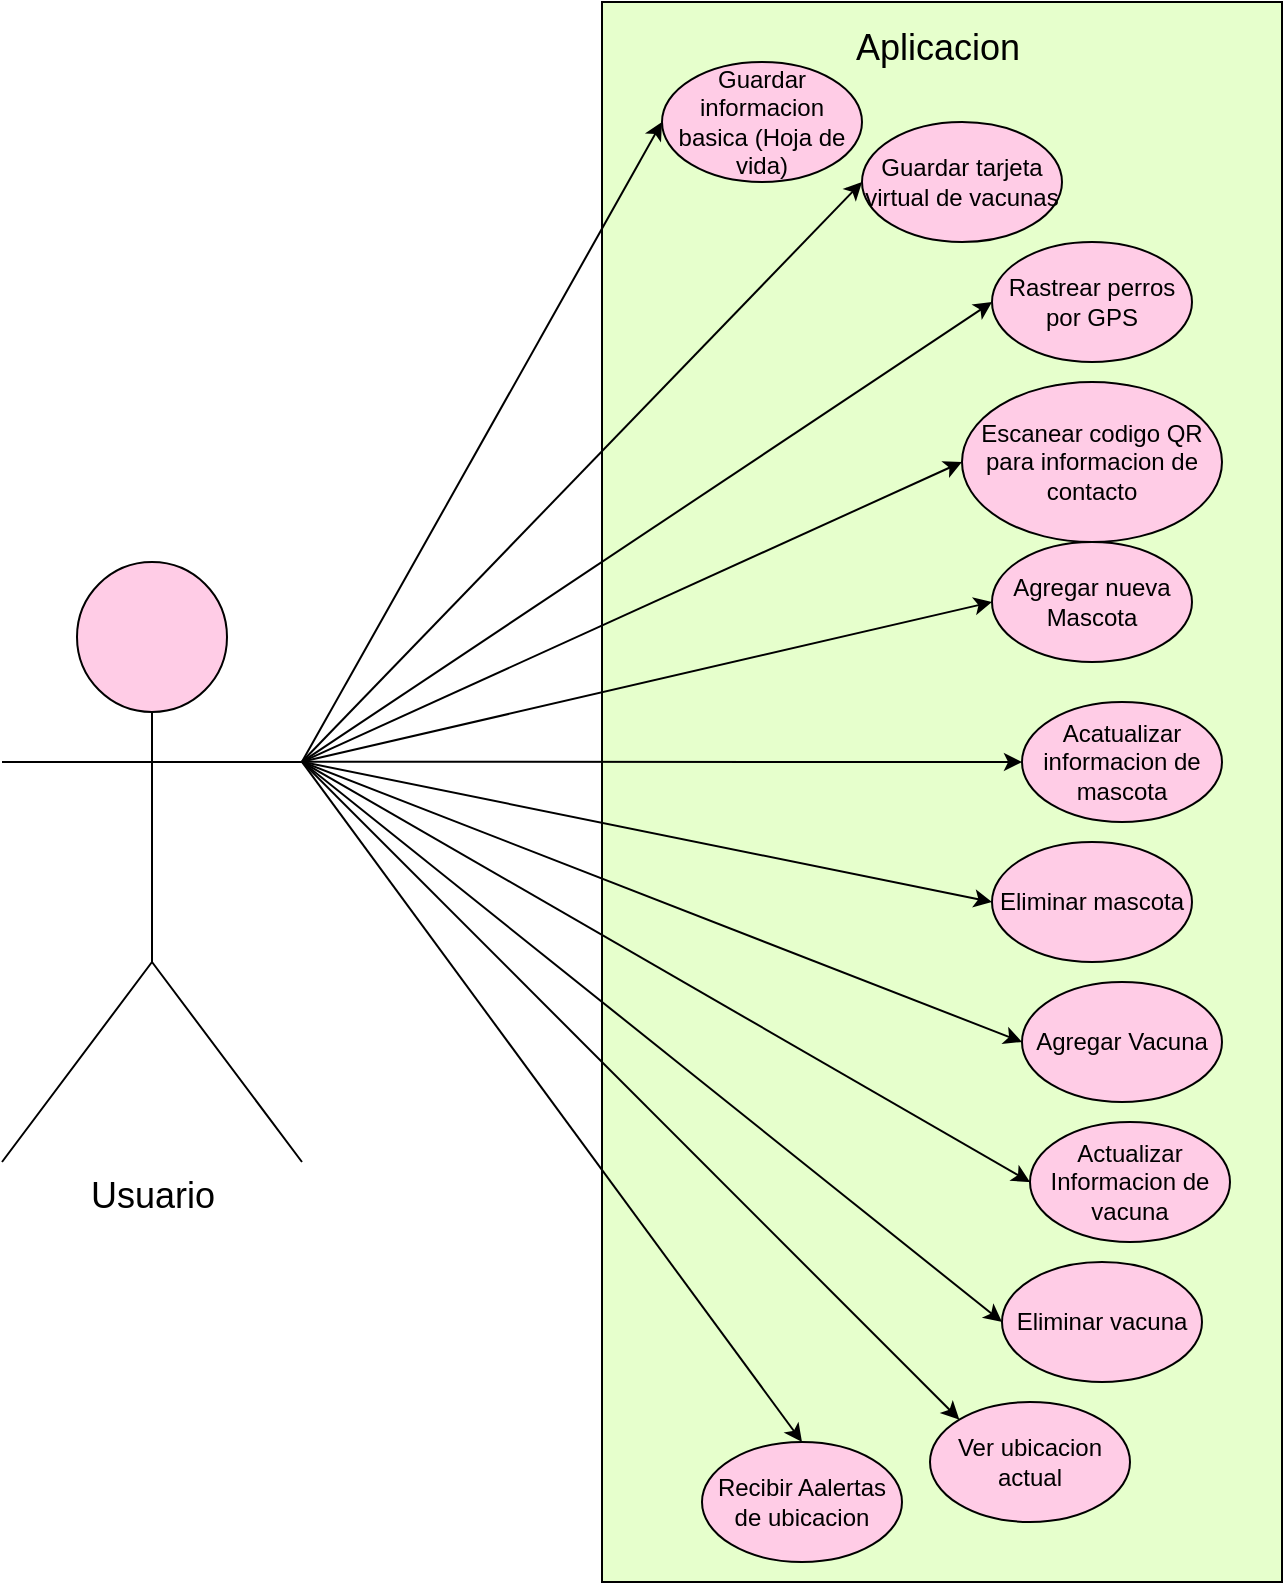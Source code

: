 <mxfile version="24.7.6">
  <diagram name="Página-1" id="pXVFM5n6c6G0jfJ4PCCN">
    <mxGraphModel dx="2239" dy="1747" grid="1" gridSize="10" guides="1" tooltips="1" connect="1" arrows="1" fold="1" page="1" pageScale="1" pageWidth="827" pageHeight="1169" math="0" shadow="0">
      <root>
        <mxCell id="0" />
        <mxCell id="1" parent="0" />
        <mxCell id="jH6iQox9prqGAPSt_MAr-1" value="&lt;font style=&quot;font-size: 18px;&quot;&gt;Usuario&lt;/font&gt;" style="shape=umlActor;verticalLabelPosition=bottom;verticalAlign=top;html=1;outlineConnect=0;fillColor=#FFCCE6;" vertex="1" parent="1">
          <mxGeometry x="-100" y="-210" width="150" height="300" as="geometry" />
        </mxCell>
        <mxCell id="jH6iQox9prqGAPSt_MAr-18" value="" style="rounded=0;whiteSpace=wrap;html=1;fillColor=#E6FFCC;" vertex="1" parent="1">
          <mxGeometry x="200" y="-490" width="340" height="790" as="geometry" />
        </mxCell>
        <mxCell id="jH6iQox9prqGAPSt_MAr-2" value="Agregar nueva Mascota" style="ellipse;whiteSpace=wrap;html=1;fillColor=#FFCCE6;" vertex="1" parent="1">
          <mxGeometry x="395" y="-220" width="100" height="60" as="geometry" />
        </mxCell>
        <mxCell id="jH6iQox9prqGAPSt_MAr-3" value="Guardar informacion basica (Hoja de vida)" style="ellipse;whiteSpace=wrap;html=1;fillColor=#FFCCE6;" vertex="1" parent="1">
          <mxGeometry x="230" y="-460" width="100" height="60" as="geometry" />
        </mxCell>
        <mxCell id="jH6iQox9prqGAPSt_MAr-4" value="Rastrear perros por GPS" style="ellipse;whiteSpace=wrap;html=1;fillColor=#FFCCE6;" vertex="1" parent="1">
          <mxGeometry x="395" y="-370" width="100" height="60" as="geometry" />
        </mxCell>
        <mxCell id="jH6iQox9prqGAPSt_MAr-5" value="Eliminar mascota" style="ellipse;whiteSpace=wrap;html=1;fillColor=#FFCCE6;" vertex="1" parent="1">
          <mxGeometry x="395" y="-70" width="100" height="60" as="geometry" />
        </mxCell>
        <mxCell id="jH6iQox9prqGAPSt_MAr-6" value="Acatualizar informacion de mascota" style="ellipse;whiteSpace=wrap;html=1;fillColor=#FFCCE6;" vertex="1" parent="1">
          <mxGeometry x="410" y="-140" width="100" height="60" as="geometry" />
        </mxCell>
        <mxCell id="jH6iQox9prqGAPSt_MAr-7" value="Guardar tarjeta virtual de vacunas" style="ellipse;whiteSpace=wrap;html=1;fillColor=#FFCCE6;" vertex="1" parent="1">
          <mxGeometry x="330" y="-430" width="100" height="60" as="geometry" />
        </mxCell>
        <mxCell id="jH6iQox9prqGAPSt_MAr-8" value="Agregar Vacuna" style="ellipse;whiteSpace=wrap;html=1;fillColor=#FFCCE6;" vertex="1" parent="1">
          <mxGeometry x="410" width="100" height="60" as="geometry" />
        </mxCell>
        <mxCell id="jH6iQox9prqGAPSt_MAr-9" value="Actualizar Informacion de vacuna" style="ellipse;whiteSpace=wrap;html=1;fillColor=#FFCCE6;" vertex="1" parent="1">
          <mxGeometry x="414" y="70" width="100" height="60" as="geometry" />
        </mxCell>
        <mxCell id="jH6iQox9prqGAPSt_MAr-10" value="Eliminar vacuna" style="ellipse;whiteSpace=wrap;html=1;fillColor=#FFCCE6;" vertex="1" parent="1">
          <mxGeometry x="400" y="140" width="100" height="60" as="geometry" />
        </mxCell>
        <mxCell id="jH6iQox9prqGAPSt_MAr-11" value="Ver ubicacion actual" style="ellipse;whiteSpace=wrap;html=1;fillColor=#FFCCE6;" vertex="1" parent="1">
          <mxGeometry x="364" y="210" width="100" height="60" as="geometry" />
        </mxCell>
        <mxCell id="jH6iQox9prqGAPSt_MAr-12" value="Recibir Aalertas de ubicacion" style="ellipse;whiteSpace=wrap;html=1;fillColor=#FFCCE6;" vertex="1" parent="1">
          <mxGeometry x="250" y="230" width="100" height="60" as="geometry" />
        </mxCell>
        <mxCell id="jH6iQox9prqGAPSt_MAr-13" value="Escanear codigo QR para informacion de contacto" style="ellipse;whiteSpace=wrap;html=1;fillColor=#FFCCE6;" vertex="1" parent="1">
          <mxGeometry x="380" y="-300" width="130" height="80" as="geometry" />
        </mxCell>
        <mxCell id="jH6iQox9prqGAPSt_MAr-21" value="" style="endArrow=classic;html=1;rounded=0;exitX=1;exitY=0.333;exitDx=0;exitDy=0;exitPerimeter=0;entryX=0;entryY=0.5;entryDx=0;entryDy=0;fillColor=#660033;" edge="1" parent="1" source="jH6iQox9prqGAPSt_MAr-1" target="jH6iQox9prqGAPSt_MAr-3">
          <mxGeometry width="50" height="50" relative="1" as="geometry">
            <mxPoint x="380" y="70" as="sourcePoint" />
            <mxPoint x="430" y="20" as="targetPoint" />
          </mxGeometry>
        </mxCell>
        <mxCell id="jH6iQox9prqGAPSt_MAr-22" value="" style="endArrow=classic;html=1;rounded=0;exitX=1;exitY=0.333;exitDx=0;exitDy=0;exitPerimeter=0;entryX=0;entryY=0.5;entryDx=0;entryDy=0;fillColor=#660033;" edge="1" parent="1" source="jH6iQox9prqGAPSt_MAr-1" target="jH6iQox9prqGAPSt_MAr-7">
          <mxGeometry width="50" height="50" relative="1" as="geometry">
            <mxPoint x="80" y="-120" as="sourcePoint" />
            <mxPoint x="240" y="-420" as="targetPoint" />
          </mxGeometry>
        </mxCell>
        <mxCell id="jH6iQox9prqGAPSt_MAr-23" value="" style="endArrow=classic;html=1;rounded=0;exitX=1;exitY=0.333;exitDx=0;exitDy=0;exitPerimeter=0;entryX=0;entryY=0.5;entryDx=0;entryDy=0;fillColor=#660033;" edge="1" parent="1" source="jH6iQox9prqGAPSt_MAr-1" target="jH6iQox9prqGAPSt_MAr-4">
          <mxGeometry width="50" height="50" relative="1" as="geometry">
            <mxPoint x="90" y="-110" as="sourcePoint" />
            <mxPoint x="250" y="-410" as="targetPoint" />
          </mxGeometry>
        </mxCell>
        <mxCell id="jH6iQox9prqGAPSt_MAr-24" value="" style="endArrow=classic;html=1;rounded=0;exitX=1;exitY=0.333;exitDx=0;exitDy=0;exitPerimeter=0;entryX=0;entryY=0.5;entryDx=0;entryDy=0;fillColor=#660033;" edge="1" parent="1" source="jH6iQox9prqGAPSt_MAr-1" target="jH6iQox9prqGAPSt_MAr-13">
          <mxGeometry width="50" height="50" relative="1" as="geometry">
            <mxPoint x="100" y="-100" as="sourcePoint" />
            <mxPoint x="260" y="-400" as="targetPoint" />
          </mxGeometry>
        </mxCell>
        <mxCell id="jH6iQox9prqGAPSt_MAr-25" value="" style="endArrow=classic;html=1;rounded=0;exitX=1;exitY=0.333;exitDx=0;exitDy=0;exitPerimeter=0;entryX=0;entryY=0.5;entryDx=0;entryDy=0;fillColor=#660033;" edge="1" parent="1" source="jH6iQox9prqGAPSt_MAr-1" target="jH6iQox9prqGAPSt_MAr-2">
          <mxGeometry width="50" height="50" relative="1" as="geometry">
            <mxPoint x="110" y="-90" as="sourcePoint" />
            <mxPoint x="270" y="-390" as="targetPoint" />
          </mxGeometry>
        </mxCell>
        <mxCell id="jH6iQox9prqGAPSt_MAr-26" value="" style="endArrow=classic;html=1;rounded=0;exitX=1;exitY=0.333;exitDx=0;exitDy=0;exitPerimeter=0;entryX=0;entryY=0.5;entryDx=0;entryDy=0;fillColor=#660033;" edge="1" parent="1" source="jH6iQox9prqGAPSt_MAr-1" target="jH6iQox9prqGAPSt_MAr-6">
          <mxGeometry width="50" height="50" relative="1" as="geometry">
            <mxPoint x="120" y="-80" as="sourcePoint" />
            <mxPoint x="280" y="-380" as="targetPoint" />
          </mxGeometry>
        </mxCell>
        <mxCell id="jH6iQox9prqGAPSt_MAr-27" value="" style="endArrow=classic;html=1;rounded=0;exitX=1;exitY=0.333;exitDx=0;exitDy=0;exitPerimeter=0;entryX=0;entryY=0.5;entryDx=0;entryDy=0;fillColor=#660033;" edge="1" parent="1" source="jH6iQox9prqGAPSt_MAr-1" target="jH6iQox9prqGAPSt_MAr-5">
          <mxGeometry width="50" height="50" relative="1" as="geometry">
            <mxPoint x="130" y="-70" as="sourcePoint" />
            <mxPoint x="290" y="-370" as="targetPoint" />
          </mxGeometry>
        </mxCell>
        <mxCell id="jH6iQox9prqGAPSt_MAr-28" value="" style="endArrow=classic;html=1;rounded=0;exitX=1;exitY=0.333;exitDx=0;exitDy=0;exitPerimeter=0;entryX=0;entryY=0.5;entryDx=0;entryDy=0;fillColor=#660033;" edge="1" parent="1" source="jH6iQox9prqGAPSt_MAr-1" target="jH6iQox9prqGAPSt_MAr-8">
          <mxGeometry width="50" height="50" relative="1" as="geometry">
            <mxPoint x="140" y="-60" as="sourcePoint" />
            <mxPoint x="300" y="-360" as="targetPoint" />
          </mxGeometry>
        </mxCell>
        <mxCell id="jH6iQox9prqGAPSt_MAr-29" value="" style="endArrow=classic;html=1;rounded=0;exitX=1;exitY=0.333;exitDx=0;exitDy=0;exitPerimeter=0;entryX=0;entryY=0.5;entryDx=0;entryDy=0;fillColor=#660033;" edge="1" parent="1" source="jH6iQox9prqGAPSt_MAr-1" target="jH6iQox9prqGAPSt_MAr-9">
          <mxGeometry width="50" height="50" relative="1" as="geometry">
            <mxPoint x="150" y="-50" as="sourcePoint" />
            <mxPoint x="310" y="-350" as="targetPoint" />
          </mxGeometry>
        </mxCell>
        <mxCell id="jH6iQox9prqGAPSt_MAr-30" value="" style="endArrow=classic;html=1;rounded=0;exitX=1;exitY=0.333;exitDx=0;exitDy=0;exitPerimeter=0;entryX=0;entryY=0.5;entryDx=0;entryDy=0;fillColor=#660033;" edge="1" parent="1" source="jH6iQox9prqGAPSt_MAr-1" target="jH6iQox9prqGAPSt_MAr-10">
          <mxGeometry width="50" height="50" relative="1" as="geometry">
            <mxPoint x="160" y="-40" as="sourcePoint" />
            <mxPoint x="320" y="-340" as="targetPoint" />
          </mxGeometry>
        </mxCell>
        <mxCell id="jH6iQox9prqGAPSt_MAr-32" value="" style="endArrow=classic;html=1;rounded=0;exitX=1;exitY=0.333;exitDx=0;exitDy=0;exitPerimeter=0;entryX=0;entryY=0;entryDx=0;entryDy=0;fillColor=#660033;" edge="1" parent="1" source="jH6iQox9prqGAPSt_MAr-1" target="jH6iQox9prqGAPSt_MAr-11">
          <mxGeometry width="50" height="50" relative="1" as="geometry">
            <mxPoint x="80" y="-120" as="sourcePoint" />
            <mxPoint x="390" y="170" as="targetPoint" />
          </mxGeometry>
        </mxCell>
        <mxCell id="jH6iQox9prqGAPSt_MAr-33" value="" style="endArrow=classic;html=1;rounded=0;exitX=1;exitY=0.333;exitDx=0;exitDy=0;exitPerimeter=0;entryX=0.5;entryY=0;entryDx=0;entryDy=0;fillColor=#660033;" edge="1" parent="1" source="jH6iQox9prqGAPSt_MAr-1" target="jH6iQox9prqGAPSt_MAr-12">
          <mxGeometry width="50" height="50" relative="1" as="geometry">
            <mxPoint x="90" y="-110" as="sourcePoint" />
            <mxPoint x="400" y="180" as="targetPoint" />
          </mxGeometry>
        </mxCell>
        <mxCell id="jH6iQox9prqGAPSt_MAr-35" value="&lt;font style=&quot;font-size: 18px;&quot;&gt;Aplicacion&amp;nbsp;&lt;/font&gt;" style="text;html=1;align=center;verticalAlign=middle;resizable=0;points=[];autosize=1;strokeColor=none;fillColor=none;" vertex="1" parent="1">
          <mxGeometry x="315" y="-487" width="110" height="40" as="geometry" />
        </mxCell>
      </root>
    </mxGraphModel>
  </diagram>
</mxfile>
